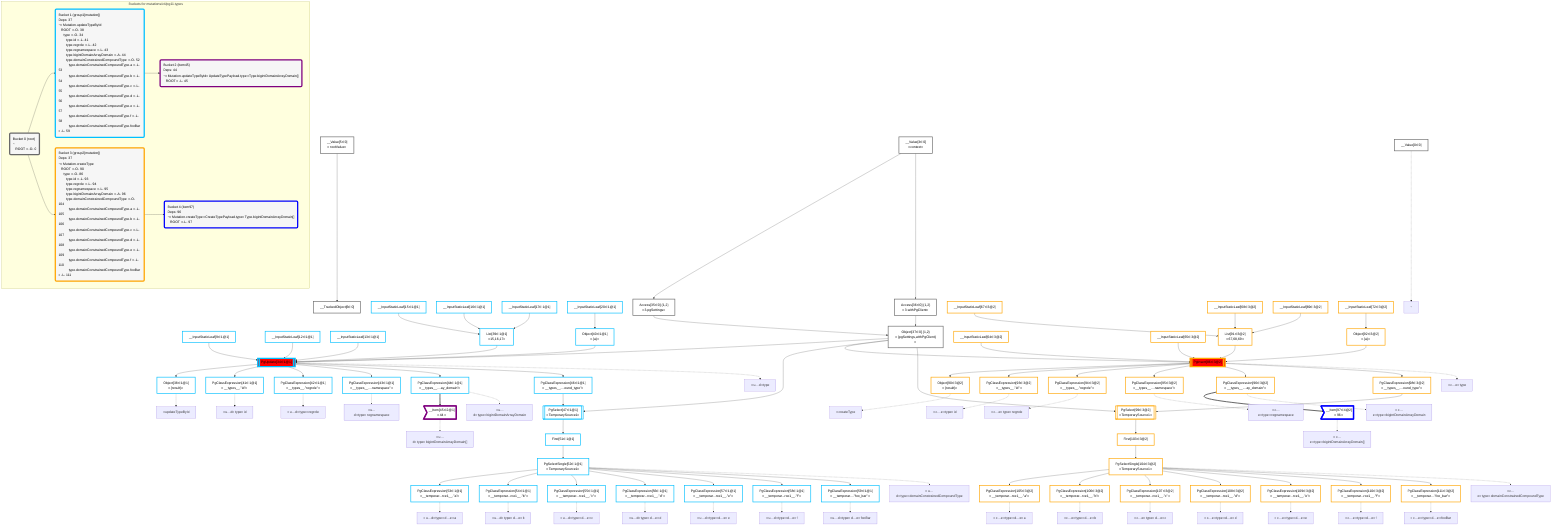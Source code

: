 graph TD
    classDef path fill:#eee,stroke:#000,color:#000
    classDef plan fill:#fff,stroke-width:3px,color:#000
    classDef itemplan fill:#fff,stroke-width:6px,color:#000
    classDef sideeffectplan fill:#f00,stroke-width:6px,color:#000
    classDef bucket fill:#f6f6f6,color:#000,stroke-width:6px,text-align:left


    %% define plans
    __Value0["__Value[0∈0]"]:::plan
    __Value3["__Value[3∈0]<br />ᐸcontextᐳ"]:::plan
    __Value5["__Value[5∈0]<br />ᐸrootValueᐳ"]:::plan
    __TrackedObject6["__TrackedObject[6∈0]"]:::plan
    __InputStaticLeaf9["__InputStaticLeaf[9∈1@1]"]:::plan
    __InputStaticLeaf12["__InputStaticLeaf[12∈1@1]"]:::plan
    __InputStaticLeaf13["__InputStaticLeaf[13∈1@1]"]:::plan
    __InputStaticLeaf15["__InputStaticLeaf[15∈1@1]"]:::plan
    __InputStaticLeaf16["__InputStaticLeaf[16∈1@1]"]:::plan
    __InputStaticLeaf17["__InputStaticLeaf[17∈1@1]"]:::plan
    __InputStaticLeaf20["__InputStaticLeaf[20∈1@1]"]:::plan
    Access35["Access[35∈0] {1,2}<br />ᐸ3.pgSettingsᐳ"]:::plan
    Access36["Access[36∈0] {1,2}<br />ᐸ3.withPgClientᐳ"]:::plan
    Object37["Object[37∈0] {1,2}<br />ᐸ{pgSettings,withPgClient}ᐳ"]:::plan
    List39["List[39∈1@1]<br />ᐸ15,16,17ᐳ"]:::plan
    Object40["Object[40∈1@1]<br />ᐸ{a}ᐳ"]:::plan
    PgUpdate34[["PgUpdate[34∈1@1]"]]:::sideeffectplan
    Object38["Object[38∈1@1]<br />ᐸ{result}ᐳ"]:::plan
    PgClassExpression41["PgClassExpression[41∈1@1]<br />ᐸ__types__.”id”ᐳ"]:::plan
    PgClassExpression42["PgClassExpression[42∈1@1]<br />ᐸ__types__.”regrole”ᐳ"]:::plan
    PgClassExpression43["PgClassExpression[43∈1@1]<br />ᐸ__types__....namespace”ᐳ"]:::plan
    PgClassExpression44["PgClassExpression[44∈1@1]<br />ᐸ__types__....ay_domain”ᐳ"]:::plan
    __Item45>"__Item[45∈2@1]<br />ᐸ44ᐳ"]:::itemplan
    PgClassExpression46["PgClassExpression[46∈1@1]<br />ᐸ__types__....ound_type”ᐳ"]:::plan
    PgSelect47[["PgSelect[47∈1@1]<br />ᐸTemporarySource1ᐳ"]]:::plan
    First51["First[51∈1@1]"]:::plan
    PgSelectSingle52["PgSelectSingle[52∈1@1]<br />ᐸTemporarySource1ᐳ"]:::plan
    PgClassExpression53["PgClassExpression[53∈1@1]<br />ᐸ__temporar...rce1__.”a”ᐳ"]:::plan
    PgClassExpression54["PgClassExpression[54∈1@1]<br />ᐸ__temporar...rce1__.”b”ᐳ"]:::plan
    PgClassExpression55["PgClassExpression[55∈1@1]<br />ᐸ__temporar...rce1__.”c”ᐳ"]:::plan
    PgClassExpression56["PgClassExpression[56∈1@1]<br />ᐸ__temporar...rce1__.”d”ᐳ"]:::plan
    PgClassExpression57["PgClassExpression[57∈1@1]<br />ᐸ__temporar...rce1__.”e”ᐳ"]:::plan
    PgClassExpression58["PgClassExpression[58∈1@1]<br />ᐸ__temporar...rce1__.”f”ᐳ"]:::plan
    PgClassExpression59["PgClassExpression[59∈1@1]<br />ᐸ__temporar....”foo_bar”ᐳ"]:::plan
    __InputStaticLeaf64["__InputStaticLeaf[64∈3@2]"]:::plan
    __InputStaticLeaf65["__InputStaticLeaf[65∈3@2]"]:::plan
    __InputStaticLeaf67["__InputStaticLeaf[67∈3@2]"]:::plan
    __InputStaticLeaf68["__InputStaticLeaf[68∈3@2]"]:::plan
    __InputStaticLeaf69["__InputStaticLeaf[69∈3@2]"]:::plan
    __InputStaticLeaf72["__InputStaticLeaf[72∈3@2]"]:::plan
    List91["List[91∈3@2]<br />ᐸ67,68,69ᐳ"]:::plan
    Object92["Object[92∈3@2]<br />ᐸ{a}ᐳ"]:::plan
    PgInsert86[["PgInsert[86∈3@2]"]]:::sideeffectplan
    Object90["Object[90∈3@2]<br />ᐸ{result}ᐳ"]:::plan
    PgClassExpression93["PgClassExpression[93∈3@2]<br />ᐸ__types__.”id”ᐳ"]:::plan
    PgClassExpression94["PgClassExpression[94∈3@2]<br />ᐸ__types__.”regrole”ᐳ"]:::plan
    PgClassExpression95["PgClassExpression[95∈3@2]<br />ᐸ__types__....namespace”ᐳ"]:::plan
    PgClassExpression96["PgClassExpression[96∈3@2]<br />ᐸ__types__....ay_domain”ᐳ"]:::plan
    __Item97>"__Item[97∈4@2]<br />ᐸ96ᐳ"]:::itemplan
    PgClassExpression98["PgClassExpression[98∈3@2]<br />ᐸ__types__....ound_type”ᐳ"]:::plan
    PgSelect99[["PgSelect[99∈3@2]<br />ᐸTemporarySource1ᐳ"]]:::plan
    First103["First[103∈3@2]"]:::plan
    PgSelectSingle104["PgSelectSingle[104∈3@2]<br />ᐸTemporarySource1ᐳ"]:::plan
    PgClassExpression105["PgClassExpression[105∈3@2]<br />ᐸ__temporar...rce1__.”a”ᐳ"]:::plan
    PgClassExpression106["PgClassExpression[106∈3@2]<br />ᐸ__temporar...rce1__.”b”ᐳ"]:::plan
    PgClassExpression107["PgClassExpression[107∈3@2]<br />ᐸ__temporar...rce1__.”c”ᐳ"]:::plan
    PgClassExpression108["PgClassExpression[108∈3@2]<br />ᐸ__temporar...rce1__.”d”ᐳ"]:::plan
    PgClassExpression109["PgClassExpression[109∈3@2]<br />ᐸ__temporar...rce1__.”e”ᐳ"]:::plan
    PgClassExpression110["PgClassExpression[110∈3@2]<br />ᐸ__temporar...rce1__.”f”ᐳ"]:::plan
    PgClassExpression111["PgClassExpression[111∈3@2]<br />ᐸ__temporar....”foo_bar”ᐳ"]:::plan

    %% plan dependencies
    __Value5 --> __TrackedObject6
    __Value3 --> Access35
    __Value3 --> Access36
    Access35 & Access36 --> Object37
    __InputStaticLeaf15 & __InputStaticLeaf16 & __InputStaticLeaf17 --> List39
    __InputStaticLeaf20 --> Object40
    Object37 & __InputStaticLeaf9 & __InputStaticLeaf12 & __InputStaticLeaf13 & List39 & Object40 --> PgUpdate34
    PgUpdate34 --> Object38
    PgUpdate34 --> PgClassExpression41
    PgUpdate34 --> PgClassExpression42
    PgUpdate34 --> PgClassExpression43
    PgUpdate34 --> PgClassExpression44
    PgClassExpression44 ==> __Item45
    PgUpdate34 --> PgClassExpression46
    Object37 & PgClassExpression46 --> PgSelect47
    PgSelect47 --> First51
    First51 --> PgSelectSingle52
    PgSelectSingle52 --> PgClassExpression53
    PgSelectSingle52 --> PgClassExpression54
    PgSelectSingle52 --> PgClassExpression55
    PgSelectSingle52 --> PgClassExpression56
    PgSelectSingle52 --> PgClassExpression57
    PgSelectSingle52 --> PgClassExpression58
    PgSelectSingle52 --> PgClassExpression59
    __InputStaticLeaf67 & __InputStaticLeaf68 & __InputStaticLeaf69 --> List91
    __InputStaticLeaf72 --> Object92
    Object37 & __InputStaticLeaf64 & __InputStaticLeaf65 & List91 & Object92 --> PgInsert86
    PgInsert86 --> Object90
    PgInsert86 --> PgClassExpression93
    PgInsert86 --> PgClassExpression94
    PgInsert86 --> PgClassExpression95
    PgInsert86 --> PgClassExpression96
    PgClassExpression96 ==> __Item97
    PgInsert86 --> PgClassExpression98
    Object37 & PgClassExpression98 --> PgSelect99
    PgSelect99 --> First103
    First103 --> PgSelectSingle104
    PgSelectSingle104 --> PgClassExpression105
    PgSelectSingle104 --> PgClassExpression106
    PgSelectSingle104 --> PgClassExpression107
    PgSelectSingle104 --> PgClassExpression108
    PgSelectSingle104 --> PgClassExpression109
    PgSelectSingle104 --> PgClassExpression110
    PgSelectSingle104 --> PgClassExpression111

    %% plan-to-path relationships
    P0["~"]
    __Value0 -.-> P0
    P34["ᐳu…dᐳtype"]
    PgUpdate34 -.-> P34
    P38["ᐳupdateTypeById"]
    Object38 -.-> P38
    P41["ᐳu…dᐳtypeᐳid"]
    PgClassExpression41 -.-> P41
    P42["ᐳu…dᐳtypeᐳregrole"]
    PgClassExpression42 -.-> P42
    P43["ᐳu…dᐳtypeᐳregnamespace"]
    PgClassExpression43 -.-> P43
    P44["ᐳu…dᐳtypeᐳbigintDomainArrayDomain"]
    PgClassExpression44 -.-> P44
    P45["ᐳu…dᐳtypeᐳbigintDomainArrayDomain[]"]
    __Item45 -.-> P45
    P52["ᐳu…dᐳtypeᐳdomainConstrainedCompoundType"]
    PgSelectSingle52 -.-> P52
    P53["ᐳu…dᐳtypeᐳd…eᐳa"]
    PgClassExpression53 -.-> P53
    P54["ᐳu…dᐳtypeᐳd…eᐳb"]
    PgClassExpression54 -.-> P54
    P55["ᐳu…dᐳtypeᐳd…eᐳc"]
    PgClassExpression55 -.-> P55
    P56["ᐳu…dᐳtypeᐳd…eᐳd"]
    PgClassExpression56 -.-> P56
    P57["ᐳu…dᐳtypeᐳd…eᐳe"]
    PgClassExpression57 -.-> P57
    P58["ᐳu…dᐳtypeᐳd…eᐳf"]
    PgClassExpression58 -.-> P58
    P59["ᐳu…dᐳtypeᐳd…eᐳfooBar"]
    PgClassExpression59 -.-> P59
    P86["ᐳc…eᐳtype"]
    PgInsert86 -.-> P86
    P90["ᐳcreateType"]
    Object90 -.-> P90
    P93["ᐳc…eᐳtypeᐳid"]
    PgClassExpression93 -.-> P93
    P94["ᐳc…eᐳtypeᐳregrole"]
    PgClassExpression94 -.-> P94
    P95["ᐳc…eᐳtypeᐳregnamespace"]
    PgClassExpression95 -.-> P95
    P96["ᐳc…eᐳtypeᐳbigintDomainArrayDomain"]
    PgClassExpression96 -.-> P96
    P97["ᐳc…eᐳtypeᐳbigintDomainArrayDomain[]"]
    __Item97 -.-> P97
    P104["ᐳc…eᐳtypeᐳdomainConstrainedCompoundType"]
    PgSelectSingle104 -.-> P104
    P105["ᐳc…eᐳtypeᐳd…eᐳa"]
    PgClassExpression105 -.-> P105
    P106["ᐳc…eᐳtypeᐳd…eᐳb"]
    PgClassExpression106 -.-> P106
    P107["ᐳc…eᐳtypeᐳd…eᐳc"]
    PgClassExpression107 -.-> P107
    P108["ᐳc…eᐳtypeᐳd…eᐳd"]
    PgClassExpression108 -.-> P108
    P109["ᐳc…eᐳtypeᐳd…eᐳe"]
    PgClassExpression109 -.-> P109
    P110["ᐳc…eᐳtypeᐳd…eᐳf"]
    PgClassExpression110 -.-> P110
    P111["ᐳc…eᐳtypeᐳd…eᐳfooBar"]
    PgClassExpression111 -.-> P111

    subgraph "Buckets for mutations/v4/pg11.types"
    Bucket0("Bucket 0 (root)<br />~<br />⠀ROOT ᐸ-O- 0"):::bucket
    classDef bucket0 stroke:#696969
    class Bucket0,__Value0,__Value3,__Value5,__TrackedObject6,Access35,Access36,Object37 bucket0
    Bucket1("Bucket 1 (group1[mutation])<br />Deps: 37<br />~ᐳMutation.updateTypeById<br />⠀ROOT ᐸ-O- 38<br />⠀⠀type ᐸ-O- 34<br />⠀⠀⠀type.id ᐸ-L- 41<br />⠀⠀⠀type.regrole ᐸ-L- 42<br />⠀⠀⠀type.regnamespace ᐸ-L- 43<br />⠀⠀⠀type.bigintDomainArrayDomain ᐸ-A- 44<br />⠀⠀⠀type.domainConstrainedCompoundType ᐸ-O- 52<br />⠀⠀⠀⠀type.domainConstrainedCompoundType.a ᐸ-L- 53<br />⠀⠀⠀⠀type.domainConstrainedCompoundType.b ᐸ-L- 54<br />⠀⠀⠀⠀type.domainConstrainedCompoundType.c ᐸ-L- 55<br />⠀⠀⠀⠀type.domainConstrainedCompoundType.d ᐸ-L- 56<br />⠀⠀⠀⠀type.domainConstrainedCompoundType.e ᐸ-L- 57<br />⠀⠀⠀⠀type.domainConstrainedCompoundType.f ᐸ-L- 58<br />⠀⠀⠀⠀type.domainConstrainedCompoundType.fooBar ᐸ-L- 59"):::bucket
    classDef bucket1 stroke:#00bfff
    class Bucket1,__InputStaticLeaf9,__InputStaticLeaf12,__InputStaticLeaf13,__InputStaticLeaf15,__InputStaticLeaf16,__InputStaticLeaf17,__InputStaticLeaf20,PgUpdate34,Object38,List39,Object40,PgClassExpression41,PgClassExpression42,PgClassExpression43,PgClassExpression44,PgClassExpression46,PgSelect47,First51,PgSelectSingle52,PgClassExpression53,PgClassExpression54,PgClassExpression55,PgClassExpression56,PgClassExpression57,PgClassExpression58,PgClassExpression59 bucket1
    Bucket2("Bucket 2 (item45)<br />Deps: 44<br />~ᐳMutation.updateTypeByIdᐳUpdateTypePayload.typeᐳType.bigintDomainArrayDomain[]<br />⠀ROOT ᐸ-L- 45"):::bucket
    classDef bucket2 stroke:#7f007f
    class Bucket2,__Item45 bucket2
    Bucket3("Bucket 3 (group2[mutation])<br />Deps: 37<br />~ᐳMutation.createType<br />⠀ROOT ᐸ-O- 90<br />⠀⠀type ᐸ-O- 86<br />⠀⠀⠀type.id ᐸ-L- 93<br />⠀⠀⠀type.regrole ᐸ-L- 94<br />⠀⠀⠀type.regnamespace ᐸ-L- 95<br />⠀⠀⠀type.bigintDomainArrayDomain ᐸ-A- 96<br />⠀⠀⠀type.domainConstrainedCompoundType ᐸ-O- 104<br />⠀⠀⠀⠀type.domainConstrainedCompoundType.a ᐸ-L- 105<br />⠀⠀⠀⠀type.domainConstrainedCompoundType.b ᐸ-L- 106<br />⠀⠀⠀⠀type.domainConstrainedCompoundType.c ᐸ-L- 107<br />⠀⠀⠀⠀type.domainConstrainedCompoundType.d ᐸ-L- 108<br />⠀⠀⠀⠀type.domainConstrainedCompoundType.e ᐸ-L- 109<br />⠀⠀⠀⠀type.domainConstrainedCompoundType.f ᐸ-L- 110<br />⠀⠀⠀⠀type.domainConstrainedCompoundType.fooBar ᐸ-L- 111"):::bucket
    classDef bucket3 stroke:#ffa500
    class Bucket3,__InputStaticLeaf64,__InputStaticLeaf65,__InputStaticLeaf67,__InputStaticLeaf68,__InputStaticLeaf69,__InputStaticLeaf72,PgInsert86,Object90,List91,Object92,PgClassExpression93,PgClassExpression94,PgClassExpression95,PgClassExpression96,PgClassExpression98,PgSelect99,First103,PgSelectSingle104,PgClassExpression105,PgClassExpression106,PgClassExpression107,PgClassExpression108,PgClassExpression109,PgClassExpression110,PgClassExpression111 bucket3
    Bucket4("Bucket 4 (item97)<br />Deps: 96<br />~ᐳMutation.createTypeᐳCreateTypePayload.typeᐳType.bigintDomainArrayDomain[]<br />⠀ROOT ᐸ-L- 97"):::bucket
    classDef bucket4 stroke:#0000ff
    class Bucket4,__Item97 bucket4
    Bucket0 --> Bucket1 & Bucket3
    Bucket1 --> Bucket2
    Bucket3 --> Bucket4
    end